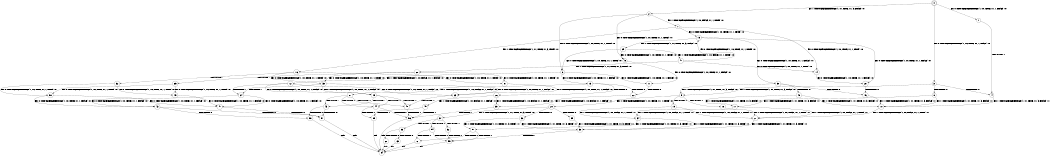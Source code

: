 digraph BCG {
size = "7, 10.5";
center = TRUE;
node [shape = circle];
0 [peripheries = 2];
0 -> 1 [label = "EX !0 !ATOMIC_EXCH_BRANCH (1, +0, TRUE, +1, 1, FALSE) !:0:"];
0 -> 2 [label = "EX !1 !ATOMIC_EXCH_BRANCH (1, +1, TRUE, +1, 3, FALSE) !:0:"];
0 -> 3 [label = "EX !0 !ATOMIC_EXCH_BRANCH (1, +0, TRUE, +1, 1, FALSE) !:0:"];
1 -> 4 [label = "TERMINATE !0"];
2 -> 5 [label = "EX !0 !ATOMIC_EXCH_BRANCH (1, +0, TRUE, +1, 1, TRUE) !:0:"];
2 -> 6 [label = "EX !0 !ATOMIC_EXCH_BRANCH (1, +0, TRUE, +1, 1, TRUE) !:0:"];
2 -> 7 [label = "EX !1 !ATOMIC_EXCH_BRANCH (1, +0, FALSE, +1, 1, TRUE) !:0:"];
3 -> 4 [label = "TERMINATE !0"];
3 -> 8 [label = "TERMINATE !0"];
3 -> 9 [label = "EX !1 !ATOMIC_EXCH_BRANCH (1, +1, TRUE, +1, 3, FALSE) !:0:"];
4 -> 10 [label = "EX !1 !ATOMIC_EXCH_BRANCH (1, +1, TRUE, +1, 3, FALSE) !:1:"];
5 -> 11 [label = "EX !0 !ATOMIC_EXCH_BRANCH (1, +0, TRUE, +1, 1, FALSE) !:0:"];
6 -> 11 [label = "EX !0 !ATOMIC_EXCH_BRANCH (1, +0, TRUE, +1, 1, FALSE) !:0:"];
6 -> 12 [label = "EX !1 !ATOMIC_EXCH_BRANCH (1, +0, FALSE, +1, 1, FALSE) !:0:"];
6 -> 13 [label = "EX !0 !ATOMIC_EXCH_BRANCH (1, +0, TRUE, +1, 1, FALSE) !:0:"];
7 -> 14 [label = "EX !0 !ATOMIC_EXCH_BRANCH (1, +0, TRUE, +1, 1, TRUE) !:0:"];
7 -> 15 [label = "EX !0 !ATOMIC_EXCH_BRANCH (1, +0, TRUE, +1, 1, TRUE) !:0:"];
7 -> 16 [label = "EX !1 !ATOMIC_EXCH_BRANCH (1, +1, TRUE, +1, 3, TRUE) !:0:"];
8 -> 10 [label = "EX !1 !ATOMIC_EXCH_BRANCH (1, +1, TRUE, +1, 3, FALSE) !:1:"];
8 -> 17 [label = "EX !1 !ATOMIC_EXCH_BRANCH (1, +1, TRUE, +1, 3, FALSE) !:1:"];
9 -> 18 [label = "TERMINATE !0"];
9 -> 19 [label = "TERMINATE !0"];
9 -> 20 [label = "EX !1 !ATOMIC_EXCH_BRANCH (1, +0, FALSE, +1, 1, TRUE) !:0:"];
10 -> 21 [label = "EX !1 !ATOMIC_EXCH_BRANCH (1, +0, FALSE, +1, 1, TRUE) !:1:"];
11 -> 22 [label = "TERMINATE !0"];
12 -> 23 [label = "EX !0 !ATOMIC_EXCH_BRANCH (1, +0, TRUE, +1, 1, FALSE) !:0:"];
12 -> 24 [label = "TERMINATE !1"];
12 -> 25 [label = "EX !0 !ATOMIC_EXCH_BRANCH (1, +0, TRUE, +1, 1, FALSE) !:0:"];
13 -> 22 [label = "TERMINATE !0"];
13 -> 26 [label = "TERMINATE !0"];
13 -> 27 [label = "EX !1 !ATOMIC_EXCH_BRANCH (1, +0, FALSE, +1, 1, FALSE) !:0:"];
14 -> 28 [label = "EX !0 !ATOMIC_EXCH_BRANCH (1, +0, TRUE, +1, 1, FALSE) !:0:"];
15 -> 28 [label = "EX !0 !ATOMIC_EXCH_BRANCH (1, +0, TRUE, +1, 1, FALSE) !:0:"];
15 -> 29 [label = "EX !1 !ATOMIC_EXCH_BRANCH (1, +1, TRUE, +1, 3, FALSE) !:0:"];
15 -> 30 [label = "EX !0 !ATOMIC_EXCH_BRANCH (1, +0, TRUE, +1, 1, FALSE) !:0:"];
16 -> 31 [label = "EX !0 !ATOMIC_EXCH_BRANCH (1, +0, TRUE, +1, 1, TRUE) !:0:"];
16 -> 32 [label = "TERMINATE !1"];
16 -> 33 [label = "EX !0 !ATOMIC_EXCH_BRANCH (1, +0, TRUE, +1, 1, TRUE) !:0:"];
17 -> 21 [label = "EX !1 !ATOMIC_EXCH_BRANCH (1, +0, FALSE, +1, 1, TRUE) !:1:"];
17 -> 34 [label = "EX !1 !ATOMIC_EXCH_BRANCH (1, +0, FALSE, +1, 1, TRUE) !:1:"];
18 -> 21 [label = "EX !1 !ATOMIC_EXCH_BRANCH (1, +0, FALSE, +1, 1, TRUE) !:1:"];
19 -> 21 [label = "EX !1 !ATOMIC_EXCH_BRANCH (1, +0, FALSE, +1, 1, TRUE) !:1:"];
19 -> 34 [label = "EX !1 !ATOMIC_EXCH_BRANCH (1, +0, FALSE, +1, 1, TRUE) !:1:"];
20 -> 35 [label = "TERMINATE !0"];
20 -> 36 [label = "TERMINATE !0"];
20 -> 37 [label = "EX !1 !ATOMIC_EXCH_BRANCH (1, +1, TRUE, +1, 3, TRUE) !:0:"];
21 -> 38 [label = "EX !1 !ATOMIC_EXCH_BRANCH (1, +1, TRUE, +1, 3, TRUE) !:1:"];
22 -> 39 [label = "EX !1 !ATOMIC_EXCH_BRANCH (1, +0, FALSE, +1, 1, FALSE) !:1:"];
23 -> 40 [label = "TERMINATE !0"];
24 -> 41 [label = "EX !0 !ATOMIC_EXCH_BRANCH (1, +0, TRUE, +1, 1, FALSE) !:0:"];
24 -> 42 [label = "EX !0 !ATOMIC_EXCH_BRANCH (1, +0, TRUE, +1, 1, FALSE) !:0:"];
25 -> 40 [label = "TERMINATE !0"];
25 -> 43 [label = "TERMINATE !1"];
25 -> 44 [label = "TERMINATE !0"];
26 -> 39 [label = "EX !1 !ATOMIC_EXCH_BRANCH (1, +0, FALSE, +1, 1, FALSE) !:1:"];
26 -> 45 [label = "EX !1 !ATOMIC_EXCH_BRANCH (1, +0, FALSE, +1, 1, FALSE) !:1:"];
27 -> 40 [label = "TERMINATE !0"];
27 -> 43 [label = "TERMINATE !1"];
27 -> 44 [label = "TERMINATE !0"];
28 -> 46 [label = "TERMINATE !0"];
29 -> 5 [label = "EX !0 !ATOMIC_EXCH_BRANCH (1, +0, TRUE, +1, 1, TRUE) !:0:"];
29 -> 47 [label = "EX !1 !ATOMIC_EXCH_BRANCH (1, +0, FALSE, +1, 1, TRUE) !:0:"];
29 -> 6 [label = "EX !0 !ATOMIC_EXCH_BRANCH (1, +0, TRUE, +1, 1, TRUE) !:0:"];
30 -> 46 [label = "TERMINATE !0"];
30 -> 48 [label = "TERMINATE !0"];
30 -> 9 [label = "EX !1 !ATOMIC_EXCH_BRANCH (1, +1, TRUE, +1, 3, FALSE) !:0:"];
31 -> 23 [label = "EX !0 !ATOMIC_EXCH_BRANCH (1, +0, TRUE, +1, 1, FALSE) !:0:"];
32 -> 49 [label = "EX !0 !ATOMIC_EXCH_BRANCH (1, +0, TRUE, +1, 1, TRUE) !:0:"];
32 -> 50 [label = "EX !0 !ATOMIC_EXCH_BRANCH (1, +0, TRUE, +1, 1, TRUE) !:0:"];
33 -> 23 [label = "EX !0 !ATOMIC_EXCH_BRANCH (1, +0, TRUE, +1, 1, FALSE) !:0:"];
33 -> 24 [label = "TERMINATE !1"];
33 -> 25 [label = "EX !0 !ATOMIC_EXCH_BRANCH (1, +0, TRUE, +1, 1, FALSE) !:0:"];
34 -> 38 [label = "EX !1 !ATOMIC_EXCH_BRANCH (1, +1, TRUE, +1, 3, TRUE) !:1:"];
34 -> 51 [label = "EX !1 !ATOMIC_EXCH_BRANCH (1, +1, TRUE, +1, 3, TRUE) !:1:"];
35 -> 38 [label = "EX !1 !ATOMIC_EXCH_BRANCH (1, +1, TRUE, +1, 3, TRUE) !:1:"];
36 -> 38 [label = "EX !1 !ATOMIC_EXCH_BRANCH (1, +1, TRUE, +1, 3, TRUE) !:1:"];
36 -> 51 [label = "EX !1 !ATOMIC_EXCH_BRANCH (1, +1, TRUE, +1, 3, TRUE) !:1:"];
37 -> 52 [label = "TERMINATE !0"];
37 -> 53 [label = "TERMINATE !1"];
37 -> 54 [label = "TERMINATE !0"];
38 -> 55 [label = "TERMINATE !1"];
39 -> 56 [label = "TERMINATE !1"];
40 -> 56 [label = "TERMINATE !1"];
41 -> 57 [label = "TERMINATE !0"];
42 -> 57 [label = "TERMINATE !0"];
42 -> 58 [label = "TERMINATE !0"];
43 -> 57 [label = "TERMINATE !0"];
43 -> 58 [label = "TERMINATE !0"];
44 -> 56 [label = "TERMINATE !1"];
44 -> 59 [label = "TERMINATE !1"];
45 -> 56 [label = "TERMINATE !1"];
45 -> 59 [label = "TERMINATE !1"];
46 -> 10 [label = "EX !1 !ATOMIC_EXCH_BRANCH (1, +1, TRUE, +1, 3, FALSE) !:1:"];
47 -> 14 [label = "EX !0 !ATOMIC_EXCH_BRANCH (1, +0, TRUE, +1, 1, TRUE) !:0:"];
47 -> 60 [label = "EX !1 !ATOMIC_EXCH_BRANCH (1, +1, TRUE, +1, 3, TRUE) !:0:"];
47 -> 15 [label = "EX !0 !ATOMIC_EXCH_BRANCH (1, +0, TRUE, +1, 1, TRUE) !:0:"];
48 -> 10 [label = "EX !1 !ATOMIC_EXCH_BRANCH (1, +1, TRUE, +1, 3, FALSE) !:1:"];
48 -> 17 [label = "EX !1 !ATOMIC_EXCH_BRANCH (1, +1, TRUE, +1, 3, FALSE) !:1:"];
49 -> 41 [label = "EX !0 !ATOMIC_EXCH_BRANCH (1, +0, TRUE, +1, 1, FALSE) !:0:"];
50 -> 41 [label = "EX !0 !ATOMIC_EXCH_BRANCH (1, +0, TRUE, +1, 1, FALSE) !:0:"];
50 -> 42 [label = "EX !0 !ATOMIC_EXCH_BRANCH (1, +0, TRUE, +1, 1, FALSE) !:0:"];
51 -> 55 [label = "TERMINATE !1"];
51 -> 61 [label = "TERMINATE !1"];
52 -> 55 [label = "TERMINATE !1"];
53 -> 62 [label = "TERMINATE !0"];
53 -> 63 [label = "TERMINATE !0"];
54 -> 55 [label = "TERMINATE !1"];
54 -> 61 [label = "TERMINATE !1"];
55 -> 64 [label = "exit"];
56 -> 64 [label = "exit"];
57 -> 64 [label = "exit"];
58 -> 64 [label = "exit"];
59 -> 64 [label = "exit"];
60 -> 31 [label = "EX !0 !ATOMIC_EXCH_BRANCH (1, +0, TRUE, +1, 1, TRUE) !:0:"];
60 -> 65 [label = "TERMINATE !1"];
60 -> 33 [label = "EX !0 !ATOMIC_EXCH_BRANCH (1, +0, TRUE, +1, 1, TRUE) !:0:"];
61 -> 64 [label = "exit"];
62 -> 64 [label = "exit"];
63 -> 64 [label = "exit"];
65 -> 49 [label = "EX !0 !ATOMIC_EXCH_BRANCH (1, +0, TRUE, +1, 1, TRUE) !:0:"];
65 -> 50 [label = "EX !0 !ATOMIC_EXCH_BRANCH (1, +0, TRUE, +1, 1, TRUE) !:0:"];
}
